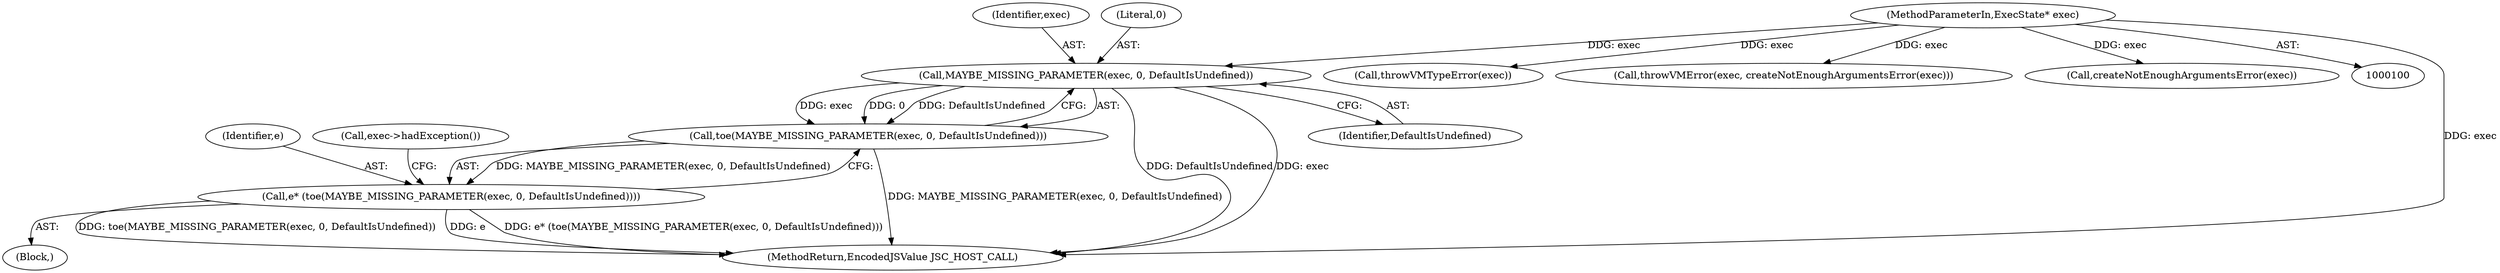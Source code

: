 digraph "0_Chrome_b944f670bb7a8a919daac497a4ea0536c954c201_29@pointer" {
"1000139" [label="(Call,MAYBE_MISSING_PARAMETER(exec, 0, DefaultIsUndefined))"];
"1000101" [label="(MethodParameterIn,ExecState* exec)"];
"1000138" [label="(Call,toe(MAYBE_MISSING_PARAMETER(exec, 0, DefaultIsUndefined)))"];
"1000136" [label="(Call,e* (toe(MAYBE_MISSING_PARAMETER(exec, 0, DefaultIsUndefined))))"];
"1000137" [label="(Identifier,e)"];
"1000113" [label="(Call,throwVMTypeError(exec))"];
"1000102" [label="(Block,)"];
"1000101" [label="(MethodParameterIn,ExecState* exec)"];
"1000138" [label="(Call,toe(MAYBE_MISSING_PARAMETER(exec, 0, DefaultIsUndefined)))"];
"1000132" [label="(Call,throwVMError(exec, createNotEnoughArgumentsError(exec)))"];
"1000140" [label="(Identifier,exec)"];
"1000141" [label="(Literal,0)"];
"1000142" [label="(Identifier,DefaultIsUndefined)"];
"1000136" [label="(Call,e* (toe(MAYBE_MISSING_PARAMETER(exec, 0, DefaultIsUndefined))))"];
"1000144" [label="(Call,exec->hadException())"];
"1000139" [label="(Call,MAYBE_MISSING_PARAMETER(exec, 0, DefaultIsUndefined))"];
"1000152" [label="(MethodReturn,EncodedJSValue JSC_HOST_CALL)"];
"1000134" [label="(Call,createNotEnoughArgumentsError(exec))"];
"1000139" -> "1000138"  [label="AST: "];
"1000139" -> "1000142"  [label="CFG: "];
"1000140" -> "1000139"  [label="AST: "];
"1000141" -> "1000139"  [label="AST: "];
"1000142" -> "1000139"  [label="AST: "];
"1000138" -> "1000139"  [label="CFG: "];
"1000139" -> "1000152"  [label="DDG: DefaultIsUndefined"];
"1000139" -> "1000152"  [label="DDG: exec"];
"1000139" -> "1000138"  [label="DDG: exec"];
"1000139" -> "1000138"  [label="DDG: 0"];
"1000139" -> "1000138"  [label="DDG: DefaultIsUndefined"];
"1000101" -> "1000139"  [label="DDG: exec"];
"1000101" -> "1000100"  [label="AST: "];
"1000101" -> "1000152"  [label="DDG: exec"];
"1000101" -> "1000113"  [label="DDG: exec"];
"1000101" -> "1000132"  [label="DDG: exec"];
"1000101" -> "1000134"  [label="DDG: exec"];
"1000138" -> "1000136"  [label="AST: "];
"1000136" -> "1000138"  [label="CFG: "];
"1000138" -> "1000152"  [label="DDG: MAYBE_MISSING_PARAMETER(exec, 0, DefaultIsUndefined)"];
"1000138" -> "1000136"  [label="DDG: MAYBE_MISSING_PARAMETER(exec, 0, DefaultIsUndefined)"];
"1000136" -> "1000102"  [label="AST: "];
"1000137" -> "1000136"  [label="AST: "];
"1000144" -> "1000136"  [label="CFG: "];
"1000136" -> "1000152"  [label="DDG: e* (toe(MAYBE_MISSING_PARAMETER(exec, 0, DefaultIsUndefined)))"];
"1000136" -> "1000152"  [label="DDG: toe(MAYBE_MISSING_PARAMETER(exec, 0, DefaultIsUndefined))"];
"1000136" -> "1000152"  [label="DDG: e"];
}
